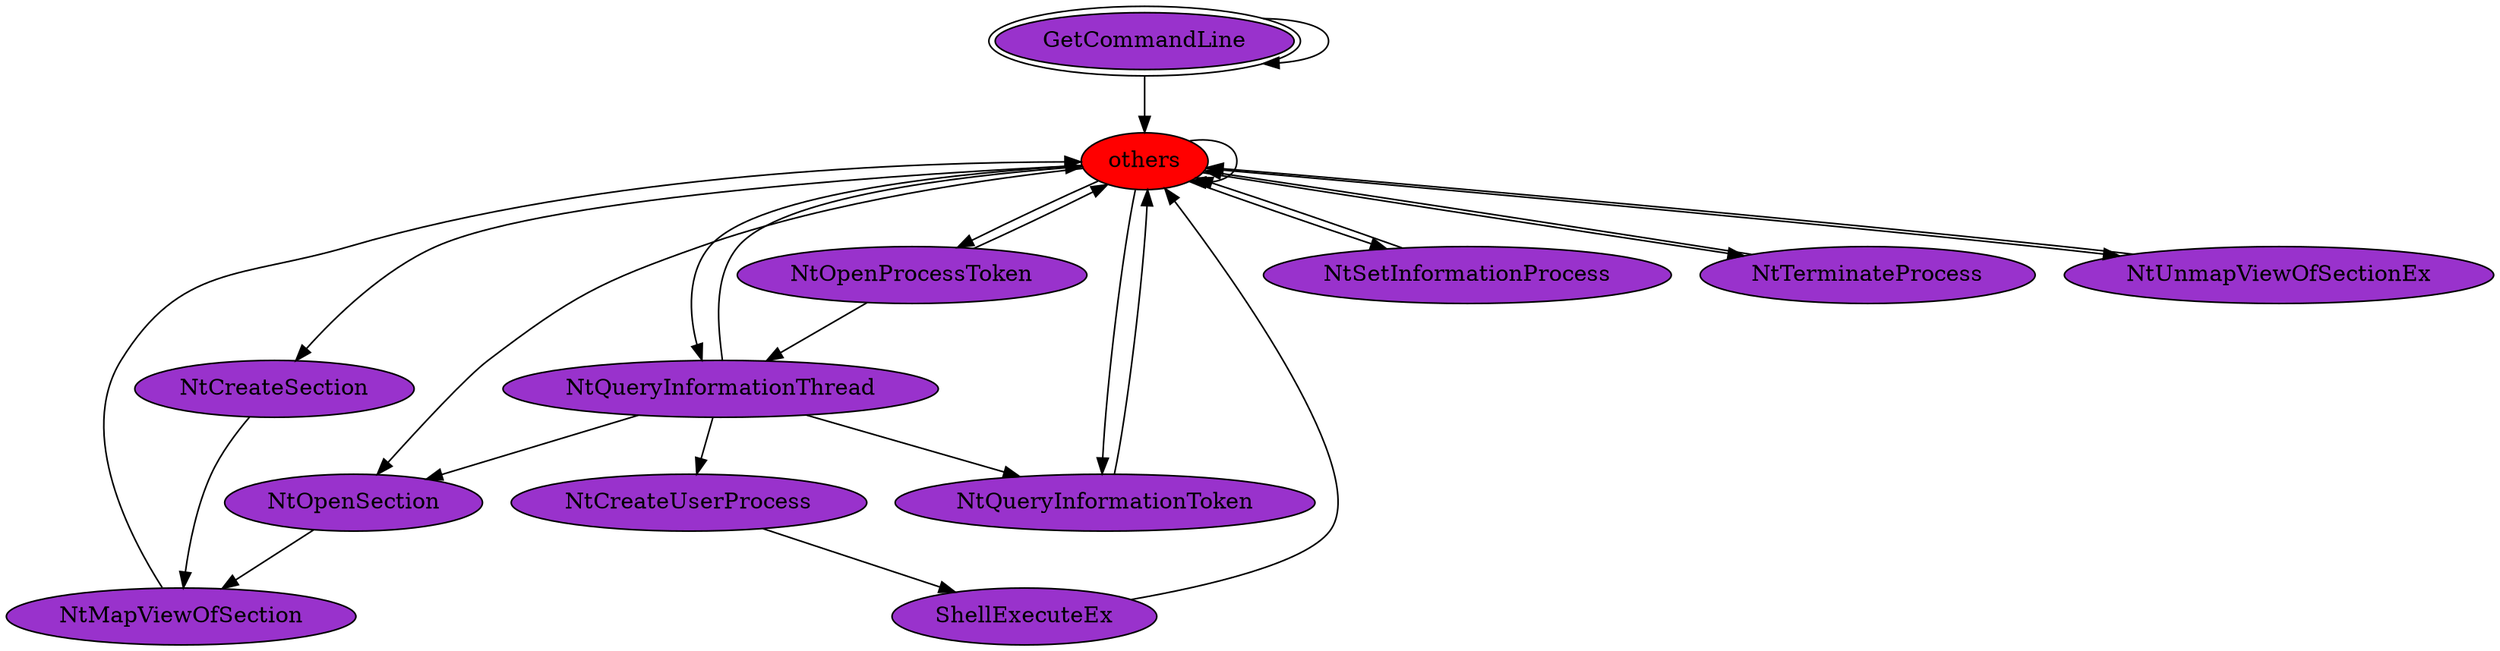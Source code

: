 digraph "./REPORTS/6817/API_PER_CATEGORY/ShellExecute.exe_8096_Processes_API_per_Category_Transition_Matrix" {
	GetCommandLine [label=GetCommandLine fillcolor=darkorchid peripheries=2 style=filled]
	GetCommandLine -> GetCommandLine [label=""]
	others [label=others fillcolor=red style=filled]
	GetCommandLine -> others [label=""]
	others -> others [label=""]
	NtQueryInformationThread [label=NtQueryInformationThread fillcolor=darkorchid style=filled]
	others -> NtQueryInformationThread [label=""]
	NtOpenSection [label=NtOpenSection fillcolor=darkorchid style=filled]
	others -> NtOpenSection [label=""]
	NtSetInformationProcess [label=NtSetInformationProcess fillcolor=darkorchid style=filled]
	others -> NtSetInformationProcess [label=""]
	NtQueryInformationToken [label=NtQueryInformationToken fillcolor=darkorchid style=filled]
	others -> NtQueryInformationToken [label=""]
	NtCreateSection [label=NtCreateSection fillcolor=darkorchid style=filled]
	others -> NtCreateSection [label=""]
	NtOpenProcessToken [label=NtOpenProcessToken fillcolor=darkorchid style=filled]
	others -> NtOpenProcessToken [label=""]
	NtTerminateProcess [label=NtTerminateProcess fillcolor=darkorchid style=filled]
	others -> NtTerminateProcess [label=""]
	NtUnmapViewOfSectionEx [label=NtUnmapViewOfSectionEx fillcolor=darkorchid style=filled]
	others -> NtUnmapViewOfSectionEx [label=""]
	NtQueryInformationThread -> others [label=""]
	NtQueryInformationThread -> NtOpenSection [label=""]
	NtQueryInformationThread -> NtQueryInformationToken [label=""]
	NtCreateUserProcess [label=NtCreateUserProcess fillcolor=darkorchid style=filled]
	NtQueryInformationThread -> NtCreateUserProcess [label=""]
	NtMapViewOfSection [label=NtMapViewOfSection fillcolor=darkorchid style=filled]
	NtOpenSection -> NtMapViewOfSection [label=""]
	NtMapViewOfSection -> others [label=""]
	NtSetInformationProcess -> others [label=""]
	NtQueryInformationToken -> others [label=""]
	NtCreateSection -> NtMapViewOfSection [label=""]
	NtOpenProcessToken -> others [label=""]
	NtOpenProcessToken -> NtQueryInformationThread [label=""]
	ShellExecuteEx [label=ShellExecuteEx fillcolor=darkorchid style=filled]
	NtCreateUserProcess -> ShellExecuteEx [label=""]
	ShellExecuteEx -> others [label=""]
	NtTerminateProcess -> others [label=""]
	NtUnmapViewOfSectionEx -> others [label=""]
}
